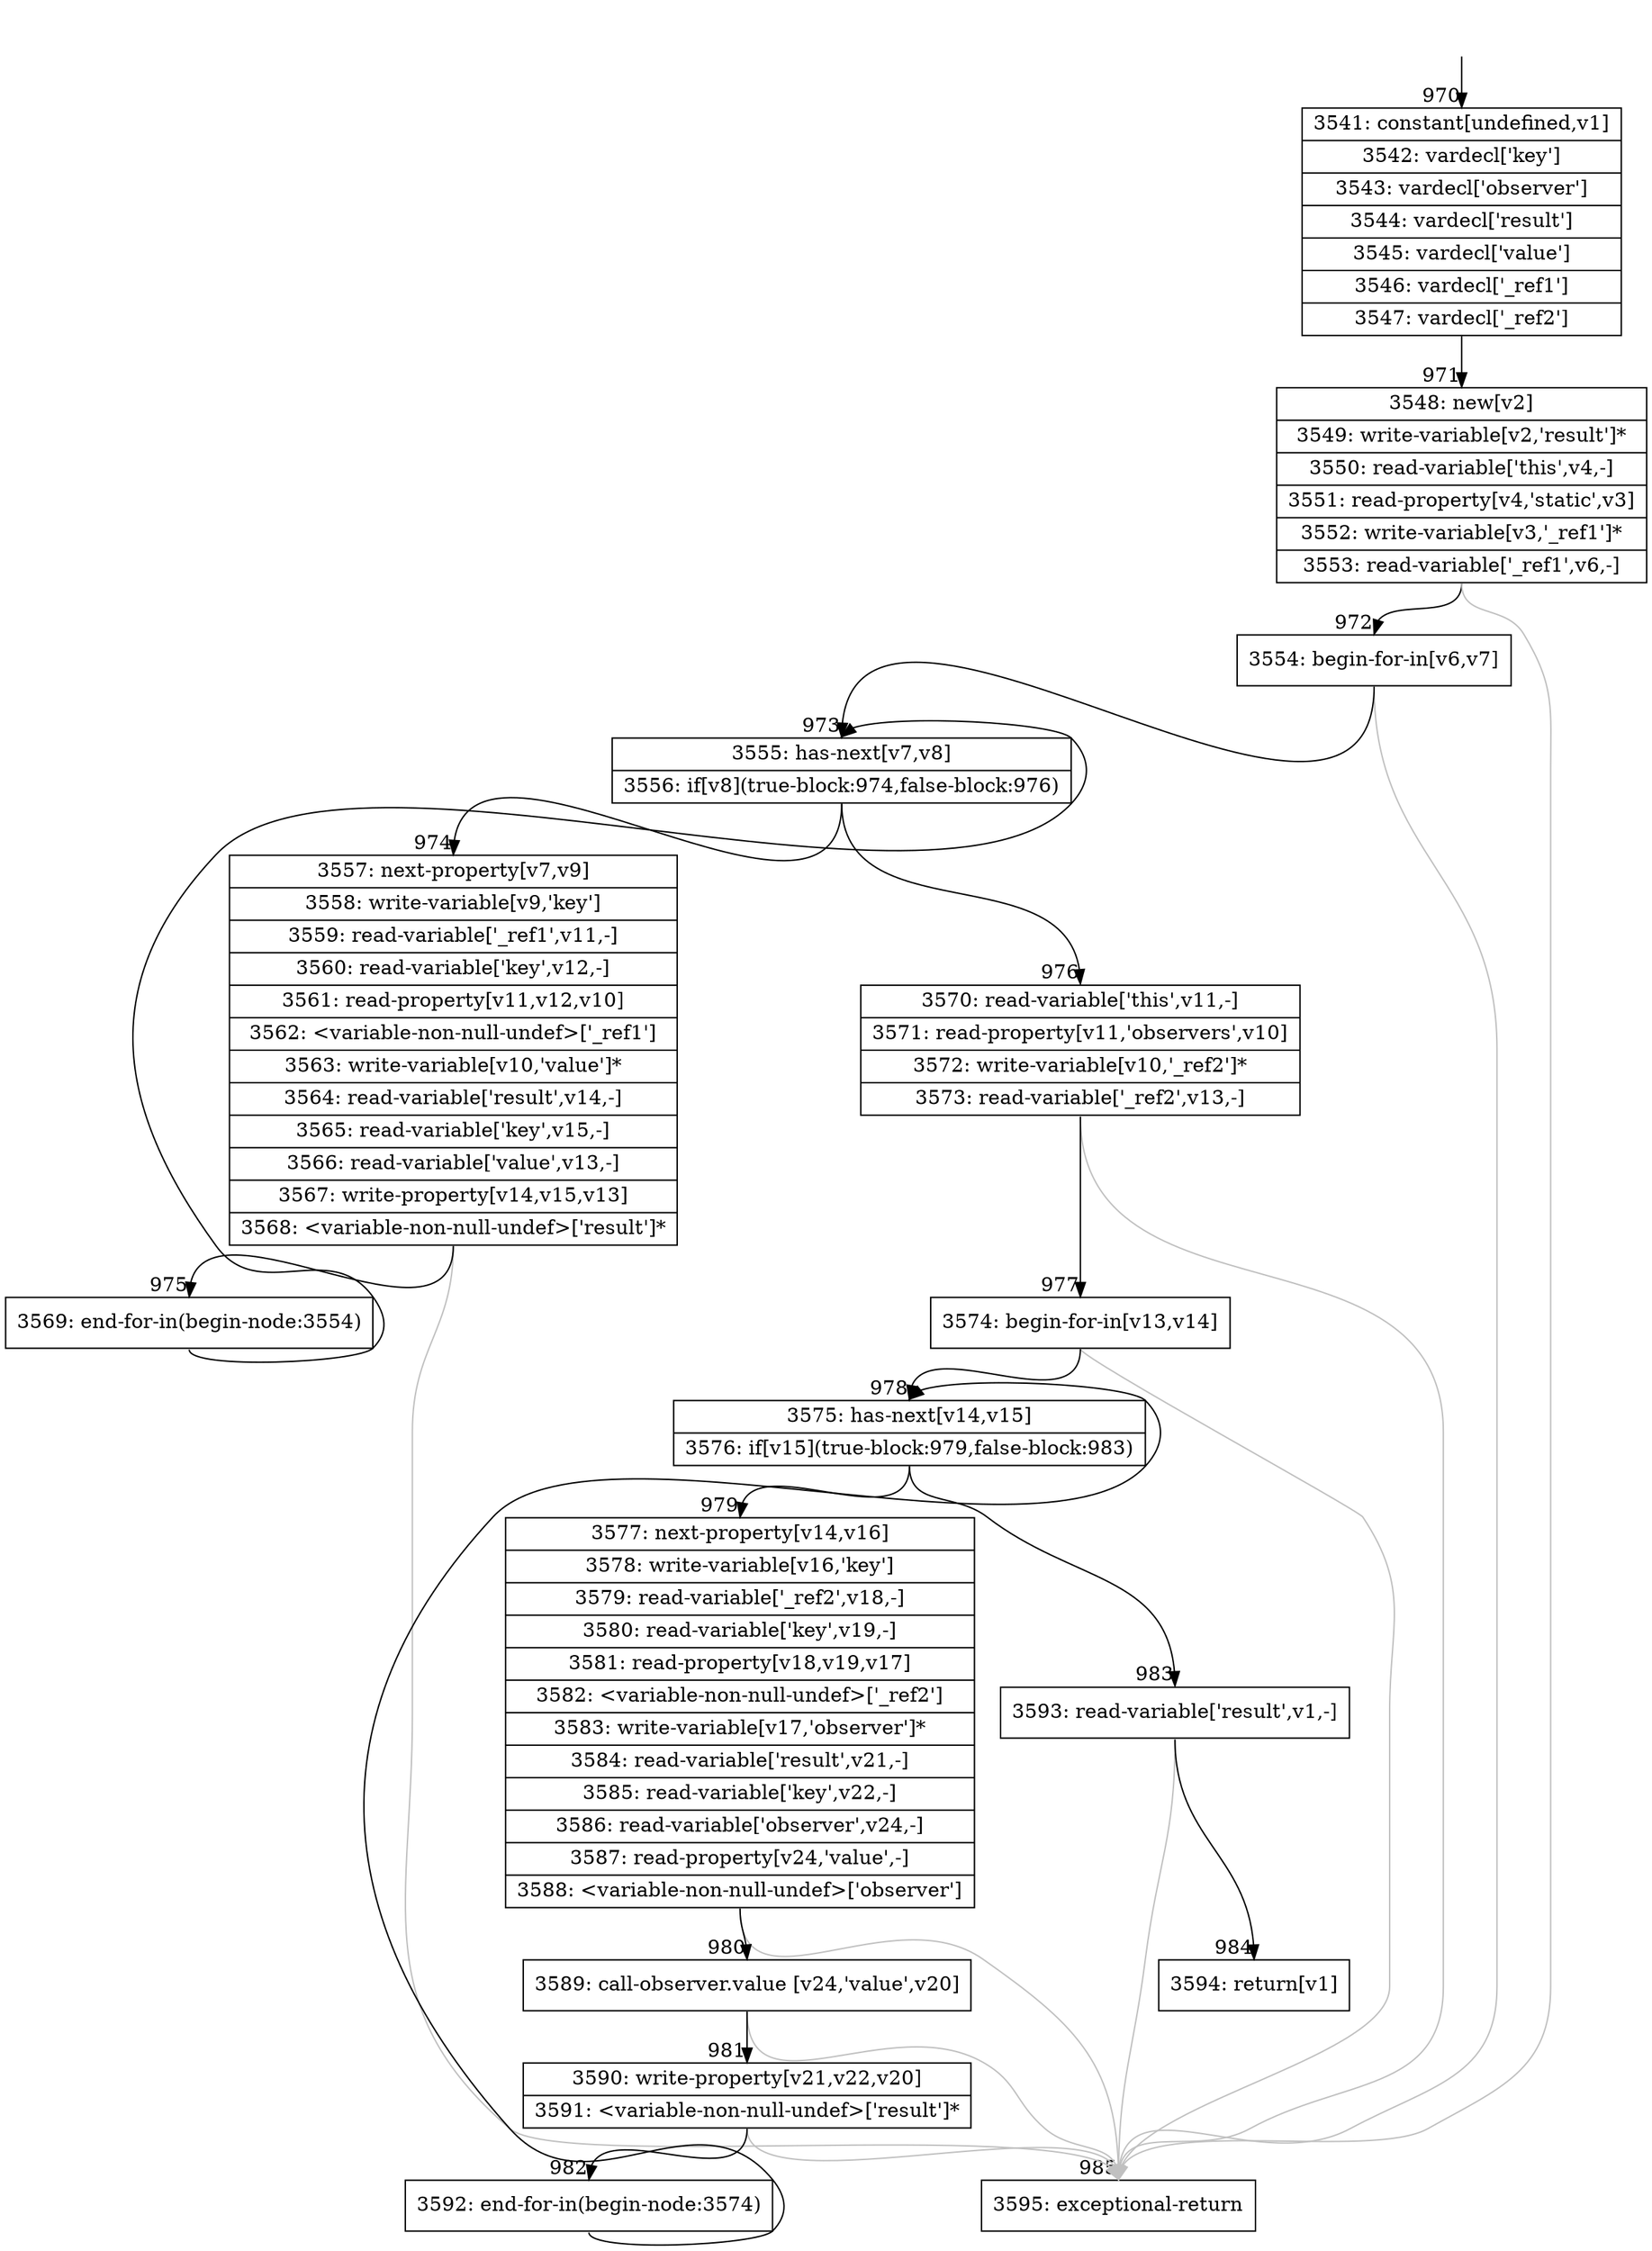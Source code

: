 digraph {
rankdir="TD"
BB_entry69[shape=none,label=""];
BB_entry69 -> BB970 [tailport=s, headport=n, headlabel="    970"]
BB970 [shape=record label="{3541: constant[undefined,v1]|3542: vardecl['key']|3543: vardecl['observer']|3544: vardecl['result']|3545: vardecl['value']|3546: vardecl['_ref1']|3547: vardecl['_ref2']}" ] 
BB970 -> BB971 [tailport=s, headport=n, headlabel="      971"]
BB971 [shape=record label="{3548: new[v2]|3549: write-variable[v2,'result']*|3550: read-variable['this',v4,-]|3551: read-property[v4,'static',v3]|3552: write-variable[v3,'_ref1']*|3553: read-variable['_ref1',v6,-]}" ] 
BB971 -> BB972 [tailport=s, headport=n, headlabel="      972"]
BB971 -> BB985 [tailport=s, headport=n, color=gray, headlabel="      985"]
BB972 [shape=record label="{3554: begin-for-in[v6,v7]}" ] 
BB972 -> BB973 [tailport=s, headport=n, headlabel="      973"]
BB972 -> BB985 [tailport=s, headport=n, color=gray]
BB973 [shape=record label="{3555: has-next[v7,v8]|3556: if[v8](true-block:974,false-block:976)}" ] 
BB973 -> BB974 [tailport=s, headport=n, headlabel="      974"]
BB973 -> BB976 [tailport=s, headport=n, headlabel="      976"]
BB974 [shape=record label="{3557: next-property[v7,v9]|3558: write-variable[v9,'key']|3559: read-variable['_ref1',v11,-]|3560: read-variable['key',v12,-]|3561: read-property[v11,v12,v10]|3562: \<variable-non-null-undef\>['_ref1']|3563: write-variable[v10,'value']*|3564: read-variable['result',v14,-]|3565: read-variable['key',v15,-]|3566: read-variable['value',v13,-]|3567: write-property[v14,v15,v13]|3568: \<variable-non-null-undef\>['result']*}" ] 
BB974 -> BB975 [tailport=s, headport=n, headlabel="      975"]
BB974 -> BB985 [tailport=s, headport=n, color=gray]
BB975 [shape=record label="{3569: end-for-in(begin-node:3554)}" ] 
BB975 -> BB973 [tailport=s, headport=n]
BB976 [shape=record label="{3570: read-variable['this',v11,-]|3571: read-property[v11,'observers',v10]|3572: write-variable[v10,'_ref2']*|3573: read-variable['_ref2',v13,-]}" ] 
BB976 -> BB977 [tailport=s, headport=n, headlabel="      977"]
BB976 -> BB985 [tailport=s, headport=n, color=gray]
BB977 [shape=record label="{3574: begin-for-in[v13,v14]}" ] 
BB977 -> BB978 [tailport=s, headport=n, headlabel="      978"]
BB977 -> BB985 [tailport=s, headport=n, color=gray]
BB978 [shape=record label="{3575: has-next[v14,v15]|3576: if[v15](true-block:979,false-block:983)}" ] 
BB978 -> BB979 [tailport=s, headport=n, headlabel="      979"]
BB978 -> BB983 [tailport=s, headport=n, headlabel="      983"]
BB979 [shape=record label="{3577: next-property[v14,v16]|3578: write-variable[v16,'key']|3579: read-variable['_ref2',v18,-]|3580: read-variable['key',v19,-]|3581: read-property[v18,v19,v17]|3582: \<variable-non-null-undef\>['_ref2']|3583: write-variable[v17,'observer']*|3584: read-variable['result',v21,-]|3585: read-variable['key',v22,-]|3586: read-variable['observer',v24,-]|3587: read-property[v24,'value',-]|3588: \<variable-non-null-undef\>['observer']}" ] 
BB979 -> BB980 [tailport=s, headport=n, headlabel="      980"]
BB979 -> BB985 [tailport=s, headport=n, color=gray]
BB980 [shape=record label="{3589: call-observer.value [v24,'value',v20]}" ] 
BB980 -> BB981 [tailport=s, headport=n, headlabel="      981"]
BB980 -> BB985 [tailport=s, headport=n, color=gray]
BB981 [shape=record label="{3590: write-property[v21,v22,v20]|3591: \<variable-non-null-undef\>['result']*}" ] 
BB981 -> BB982 [tailport=s, headport=n, headlabel="      982"]
BB981 -> BB985 [tailport=s, headport=n, color=gray]
BB982 [shape=record label="{3592: end-for-in(begin-node:3574)}" ] 
BB982 -> BB978 [tailport=s, headport=n]
BB983 [shape=record label="{3593: read-variable['result',v1,-]}" ] 
BB983 -> BB984 [tailport=s, headport=n, headlabel="      984"]
BB983 -> BB985 [tailport=s, headport=n, color=gray]
BB984 [shape=record label="{3594: return[v1]}" ] 
BB985 [shape=record label="{3595: exceptional-return}" ] 
//#$~ 798
}
